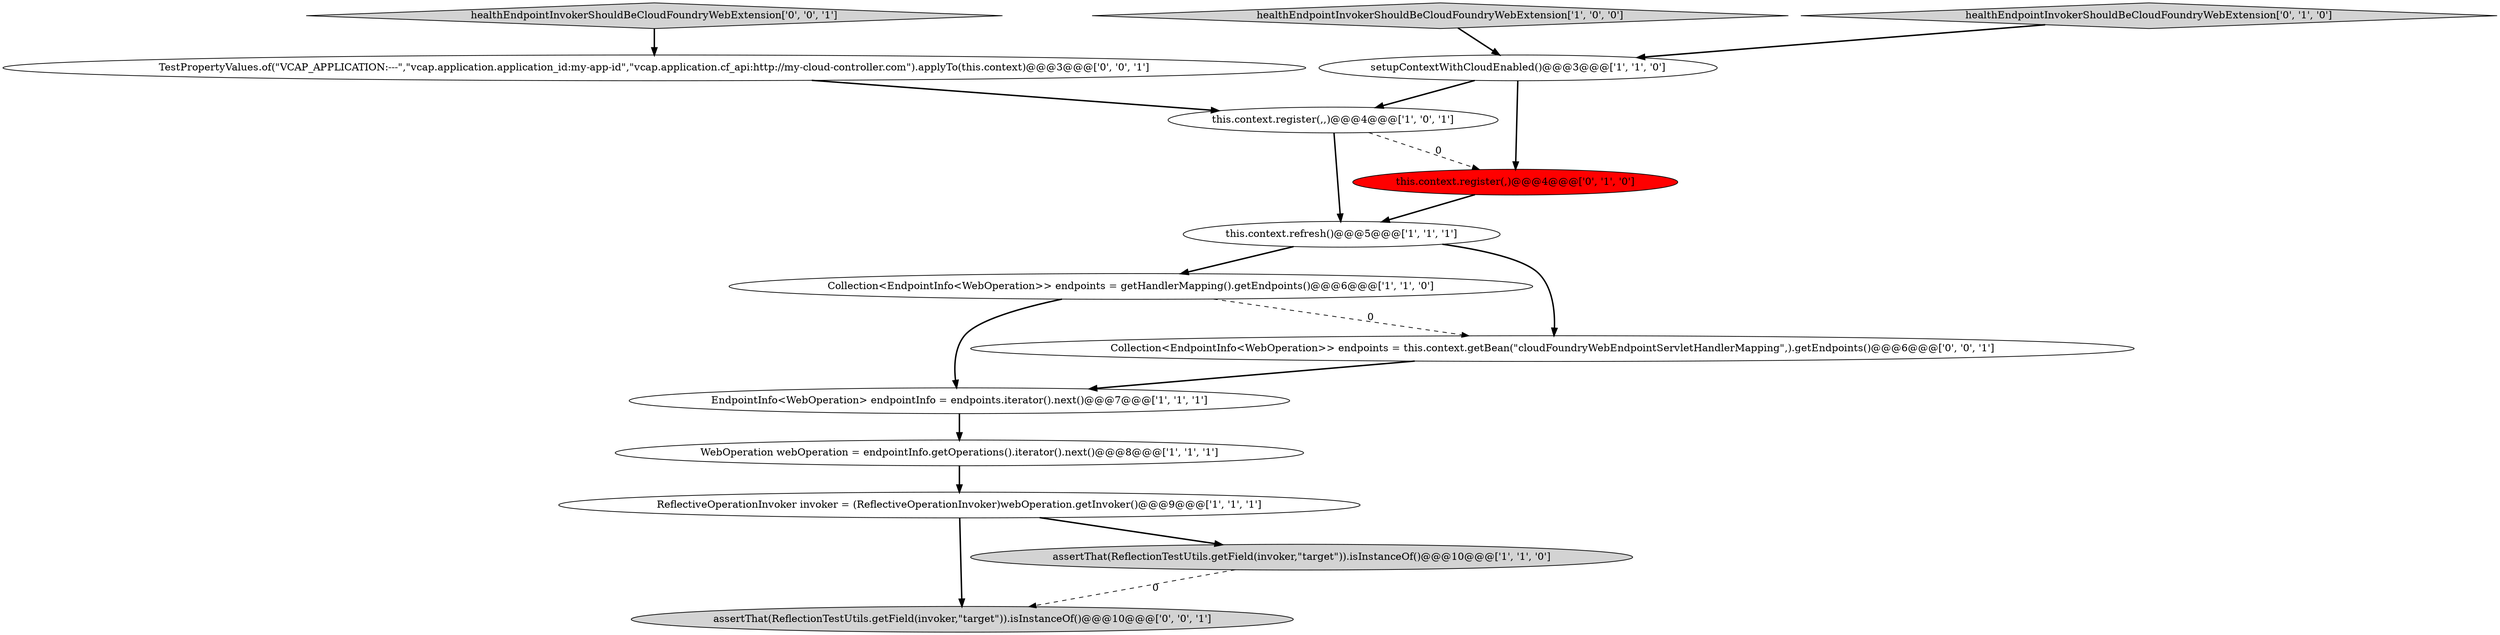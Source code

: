 digraph {
1 [style = filled, label = "Collection<EndpointInfo<WebOperation>> endpoints = getHandlerMapping().getEndpoints()@@@6@@@['1', '1', '0']", fillcolor = white, shape = ellipse image = "AAA0AAABBB1BBB"];
4 [style = filled, label = "EndpointInfo<WebOperation> endpointInfo = endpoints.iterator().next()@@@7@@@['1', '1', '1']", fillcolor = white, shape = ellipse image = "AAA0AAABBB1BBB"];
3 [style = filled, label = "healthEndpointInvokerShouldBeCloudFoundryWebExtension['1', '0', '0']", fillcolor = lightgray, shape = diamond image = "AAA0AAABBB1BBB"];
9 [style = filled, label = "healthEndpointInvokerShouldBeCloudFoundryWebExtension['0', '1', '0']", fillcolor = lightgray, shape = diamond image = "AAA0AAABBB2BBB"];
6 [style = filled, label = "this.context.refresh()@@@5@@@['1', '1', '1']", fillcolor = white, shape = ellipse image = "AAA0AAABBB1BBB"];
10 [style = filled, label = "this.context.register(,)@@@4@@@['0', '1', '0']", fillcolor = red, shape = ellipse image = "AAA1AAABBB2BBB"];
2 [style = filled, label = "WebOperation webOperation = endpointInfo.getOperations().iterator().next()@@@8@@@['1', '1', '1']", fillcolor = white, shape = ellipse image = "AAA0AAABBB1BBB"];
5 [style = filled, label = "setupContextWithCloudEnabled()@@@3@@@['1', '1', '0']", fillcolor = white, shape = ellipse image = "AAA0AAABBB1BBB"];
0 [style = filled, label = "ReflectiveOperationInvoker invoker = (ReflectiveOperationInvoker)webOperation.getInvoker()@@@9@@@['1', '1', '1']", fillcolor = white, shape = ellipse image = "AAA0AAABBB1BBB"];
8 [style = filled, label = "this.context.register(,,)@@@4@@@['1', '0', '1']", fillcolor = white, shape = ellipse image = "AAA0AAABBB1BBB"];
12 [style = filled, label = "assertThat(ReflectionTestUtils.getField(invoker,\"target\")).isInstanceOf()@@@10@@@['0', '0', '1']", fillcolor = lightgray, shape = ellipse image = "AAA0AAABBB3BBB"];
14 [style = filled, label = "Collection<EndpointInfo<WebOperation>> endpoints = this.context.getBean(\"cloudFoundryWebEndpointServletHandlerMapping\",).getEndpoints()@@@6@@@['0', '0', '1']", fillcolor = white, shape = ellipse image = "AAA0AAABBB3BBB"];
7 [style = filled, label = "assertThat(ReflectionTestUtils.getField(invoker,\"target\")).isInstanceOf()@@@10@@@['1', '1', '0']", fillcolor = lightgray, shape = ellipse image = "AAA0AAABBB1BBB"];
11 [style = filled, label = "TestPropertyValues.of(\"VCAP_APPLICATION:---\",\"vcap.application.application_id:my-app-id\",\"vcap.application.cf_api:http://my-cloud-controller.com\").applyTo(this.context)@@@3@@@['0', '0', '1']", fillcolor = white, shape = ellipse image = "AAA0AAABBB3BBB"];
13 [style = filled, label = "healthEndpointInvokerShouldBeCloudFoundryWebExtension['0', '0', '1']", fillcolor = lightgray, shape = diamond image = "AAA0AAABBB3BBB"];
9->5 [style = bold, label=""];
6->14 [style = bold, label=""];
7->12 [style = dashed, label="0"];
6->1 [style = bold, label=""];
5->8 [style = bold, label=""];
5->10 [style = bold, label=""];
1->4 [style = bold, label=""];
3->5 [style = bold, label=""];
8->6 [style = bold, label=""];
2->0 [style = bold, label=""];
11->8 [style = bold, label=""];
4->2 [style = bold, label=""];
14->4 [style = bold, label=""];
8->10 [style = dashed, label="0"];
1->14 [style = dashed, label="0"];
13->11 [style = bold, label=""];
10->6 [style = bold, label=""];
0->12 [style = bold, label=""];
0->7 [style = bold, label=""];
}
